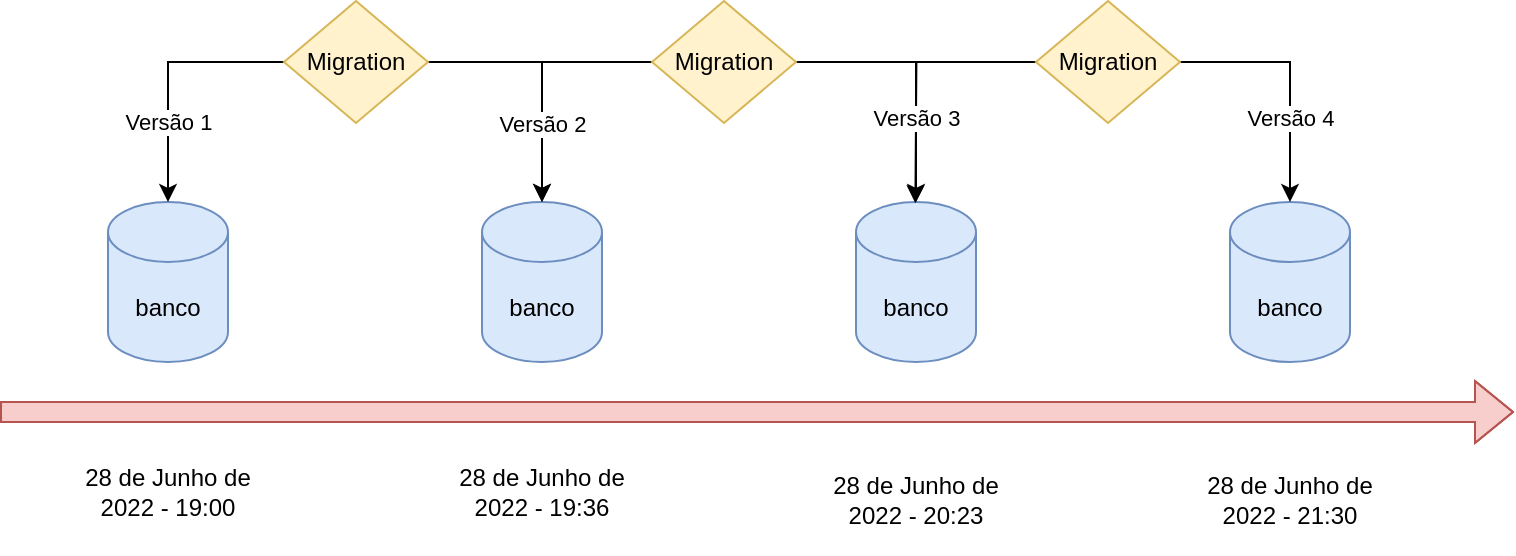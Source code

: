 <mxfile version="19.0.3" type="device"><diagram id="OKElTs-lCZuT20H_hOoK" name="Page-1"><mxGraphModel dx="1822" dy="202" grid="0" gridSize="10" guides="1" tooltips="1" connect="1" arrows="1" fold="1" page="0" pageScale="1" pageWidth="850" pageHeight="1100" math="0" shadow="0"><root><mxCell id="0"/><mxCell id="1" parent="0"/><mxCell id="6dIsEtrowhMIoYKZ-bQu-41" value="banco" style="shape=cylinder3;whiteSpace=wrap;html=1;boundedLbl=1;backgroundOutline=1;size=15;fillColor=#dae8fc;strokeColor=#6c8ebf;" parent="1" vertex="1"><mxGeometry x="-205" y="547" width="60" height="80" as="geometry"/></mxCell><mxCell id="6dIsEtrowhMIoYKZ-bQu-42" value="" style="shape=flexArrow;endArrow=classic;html=1;rounded=0;fillColor=#f8cecc;strokeColor=#b85450;" parent="1" edge="1"><mxGeometry width="50" height="50" relative="1" as="geometry"><mxPoint x="-259" y="652" as="sourcePoint"/><mxPoint x="498" y="652" as="targetPoint"/><Array as="points"><mxPoint x="-168" y="652"/></Array></mxGeometry></mxCell><mxCell id="6dIsEtrowhMIoYKZ-bQu-43" value="28 de Junho de 2022 - 19:00" style="text;html=1;strokeColor=none;fillColor=none;align=center;verticalAlign=middle;whiteSpace=wrap;rounded=0;" parent="1" vertex="1"><mxGeometry x="-219" y="665" width="88" height="54" as="geometry"/></mxCell><mxCell id="6dIsEtrowhMIoYKZ-bQu-44" value="banco" style="shape=cylinder3;whiteSpace=wrap;html=1;boundedLbl=1;backgroundOutline=1;size=15;fillColor=#dae8fc;strokeColor=#6c8ebf;" parent="1" vertex="1"><mxGeometry x="-18" y="547" width="60" height="80" as="geometry"/></mxCell><mxCell id="6dIsEtrowhMIoYKZ-bQu-51" value="banco" style="shape=cylinder3;whiteSpace=wrap;html=1;boundedLbl=1;backgroundOutline=1;size=15;fillColor=#dae8fc;strokeColor=#6c8ebf;" parent="1" vertex="1"><mxGeometry x="356" y="547" width="60" height="80" as="geometry"/></mxCell><mxCell id="6dIsEtrowhMIoYKZ-bQu-52" value="banco" style="shape=cylinder3;whiteSpace=wrap;html=1;boundedLbl=1;backgroundOutline=1;size=15;fillColor=#dae8fc;strokeColor=#6c8ebf;" parent="1" vertex="1"><mxGeometry x="169" y="547" width="60" height="80" as="geometry"/></mxCell><mxCell id="t2GFyPRL2qaiXKhwkUcu-2" value="28 de Junho de 2022 - 19:36" style="text;html=1;strokeColor=none;fillColor=none;align=center;verticalAlign=middle;whiteSpace=wrap;rounded=0;" vertex="1" parent="1"><mxGeometry x="-32" y="665" width="88" height="54" as="geometry"/></mxCell><mxCell id="t2GFyPRL2qaiXKhwkUcu-3" value="28 de Junho de 2022 - 20:23" style="text;html=1;strokeColor=none;fillColor=none;align=center;verticalAlign=middle;whiteSpace=wrap;rounded=0;" vertex="1" parent="1"><mxGeometry x="155" y="669" width="88" height="54" as="geometry"/></mxCell><mxCell id="t2GFyPRL2qaiXKhwkUcu-4" value="28 de Junho de 2022 - 21:30" style="text;html=1;strokeColor=none;fillColor=none;align=center;verticalAlign=middle;whiteSpace=wrap;rounded=0;" vertex="1" parent="1"><mxGeometry x="342" y="669" width="88" height="54" as="geometry"/></mxCell><mxCell id="t2GFyPRL2qaiXKhwkUcu-8" style="edgeStyle=orthogonalEdgeStyle;rounded=0;orthogonalLoop=1;jettySize=auto;html=1;" edge="1" parent="1" source="t2GFyPRL2qaiXKhwkUcu-5" target="6dIsEtrowhMIoYKZ-bQu-41"><mxGeometry relative="1" as="geometry"/></mxCell><mxCell id="t2GFyPRL2qaiXKhwkUcu-14" value="Versão 1" style="edgeLabel;html=1;align=center;verticalAlign=middle;resizable=0;points=[];" vertex="1" connectable="0" parent="t2GFyPRL2qaiXKhwkUcu-8"><mxGeometry x="0.191" y="-2" relative="1" as="geometry"><mxPoint x="2" y="12" as="offset"/></mxGeometry></mxCell><mxCell id="t2GFyPRL2qaiXKhwkUcu-9" style="edgeStyle=orthogonalEdgeStyle;rounded=0;orthogonalLoop=1;jettySize=auto;html=1;" edge="1" parent="1" source="t2GFyPRL2qaiXKhwkUcu-5" target="6dIsEtrowhMIoYKZ-bQu-44"><mxGeometry relative="1" as="geometry"/></mxCell><mxCell id="t2GFyPRL2qaiXKhwkUcu-5" value="Migration" style="rhombus;whiteSpace=wrap;html=1;fillColor=#fff2cc;strokeColor=#d6b656;" vertex="1" parent="1"><mxGeometry x="-117" y="446.5" width="72" height="61" as="geometry"/></mxCell><mxCell id="t2GFyPRL2qaiXKhwkUcu-10" style="edgeStyle=orthogonalEdgeStyle;rounded=0;orthogonalLoop=1;jettySize=auto;html=1;entryX=0.5;entryY=0;entryDx=0;entryDy=0;entryPerimeter=0;" edge="1" parent="1" source="t2GFyPRL2qaiXKhwkUcu-6" target="6dIsEtrowhMIoYKZ-bQu-44"><mxGeometry relative="1" as="geometry"/></mxCell><mxCell id="t2GFyPRL2qaiXKhwkUcu-15" value="Versão 2" style="edgeLabel;html=1;align=center;verticalAlign=middle;resizable=0;points=[];" vertex="1" connectable="0" parent="t2GFyPRL2qaiXKhwkUcu-10"><mxGeometry x="0.128" y="-2" relative="1" as="geometry"><mxPoint x="2" y="15" as="offset"/></mxGeometry></mxCell><mxCell id="t2GFyPRL2qaiXKhwkUcu-11" style="edgeStyle=orthogonalEdgeStyle;rounded=0;orthogonalLoop=1;jettySize=auto;html=1;entryX=0.5;entryY=0;entryDx=0;entryDy=0;entryPerimeter=0;" edge="1" parent="1" source="t2GFyPRL2qaiXKhwkUcu-6" target="6dIsEtrowhMIoYKZ-bQu-52"><mxGeometry relative="1" as="geometry"/></mxCell><mxCell id="t2GFyPRL2qaiXKhwkUcu-6" value="Migration" style="rhombus;whiteSpace=wrap;html=1;fillColor=#fff2cc;strokeColor=#d6b656;" vertex="1" parent="1"><mxGeometry x="67" y="446.5" width="72" height="61" as="geometry"/></mxCell><mxCell id="t2GFyPRL2qaiXKhwkUcu-12" style="edgeStyle=orthogonalEdgeStyle;rounded=0;orthogonalLoop=1;jettySize=auto;html=1;" edge="1" parent="1" source="t2GFyPRL2qaiXKhwkUcu-7"><mxGeometry relative="1" as="geometry"><mxPoint x="198.69" y="547.655" as="targetPoint"/></mxGeometry></mxCell><mxCell id="t2GFyPRL2qaiXKhwkUcu-16" value="Versão 3" style="edgeLabel;html=1;align=center;verticalAlign=middle;resizable=0;points=[];" vertex="1" connectable="0" parent="t2GFyPRL2qaiXKhwkUcu-12"><mxGeometry x="0.294" y="-1" relative="1" as="geometry"><mxPoint x="1" y="3" as="offset"/></mxGeometry></mxCell><mxCell id="t2GFyPRL2qaiXKhwkUcu-13" style="edgeStyle=orthogonalEdgeStyle;rounded=0;orthogonalLoop=1;jettySize=auto;html=1;entryX=0.5;entryY=0;entryDx=0;entryDy=0;entryPerimeter=0;" edge="1" parent="1" source="t2GFyPRL2qaiXKhwkUcu-7" target="6dIsEtrowhMIoYKZ-bQu-51"><mxGeometry relative="1" as="geometry"/></mxCell><mxCell id="t2GFyPRL2qaiXKhwkUcu-17" value="Versão 4" style="edgeLabel;html=1;align=center;verticalAlign=middle;resizable=0;points=[];" vertex="1" connectable="0" parent="t2GFyPRL2qaiXKhwkUcu-13"><mxGeometry x="0.646" y="3" relative="1" as="geometry"><mxPoint x="-3" y="-20" as="offset"/></mxGeometry></mxCell><mxCell id="t2GFyPRL2qaiXKhwkUcu-7" value="Migration" style="rhombus;whiteSpace=wrap;html=1;fillColor=#fff2cc;strokeColor=#d6b656;" vertex="1" parent="1"><mxGeometry x="259" y="446.5" width="72" height="61" as="geometry"/></mxCell></root></mxGraphModel></diagram></mxfile>